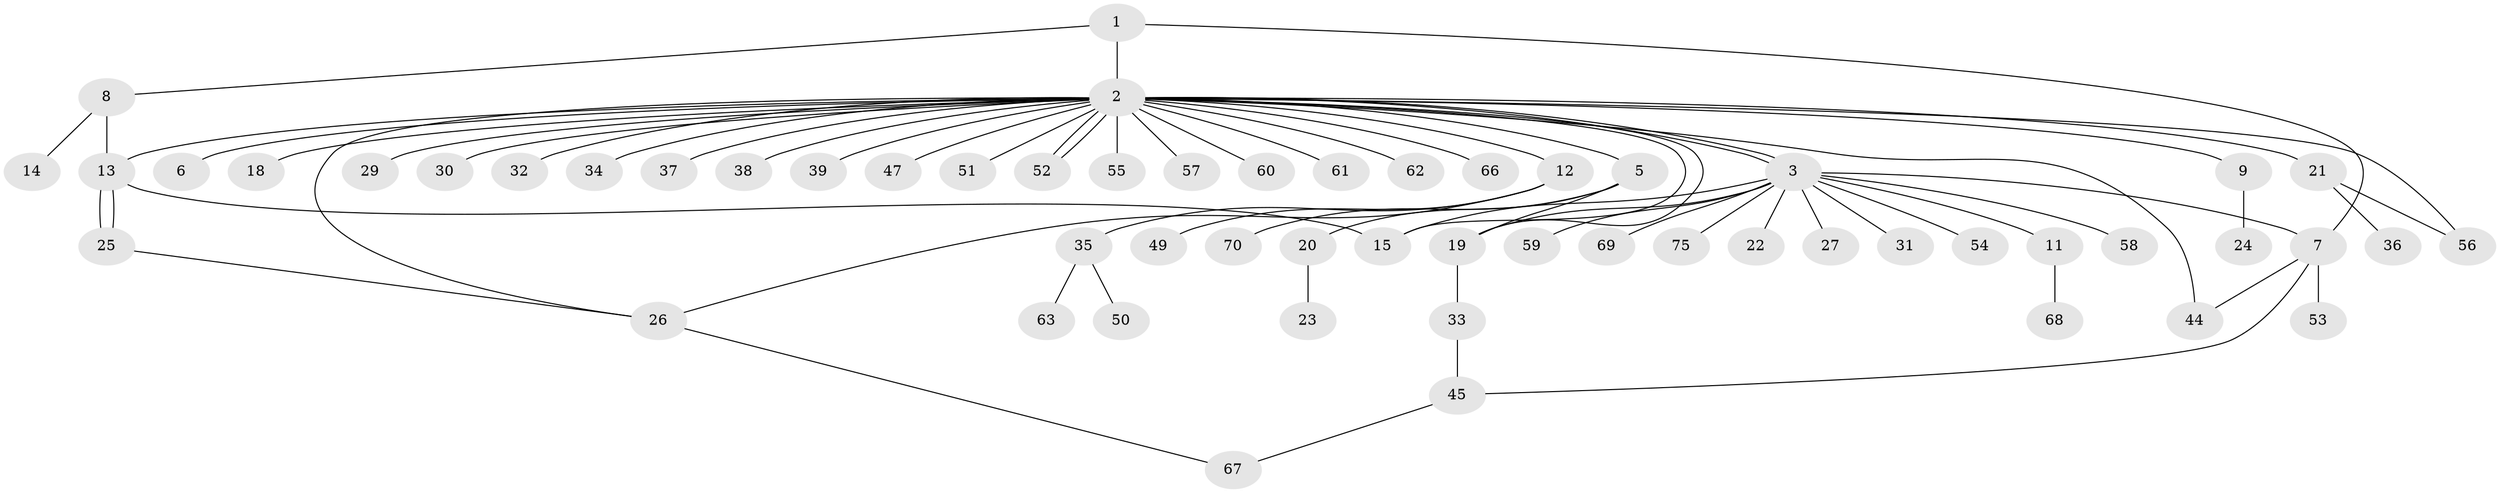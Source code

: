 // original degree distribution, {4: 0.09090909090909091, 25: 0.012987012987012988, 12: 0.012987012987012988, 11: 0.012987012987012988, 3: 0.09090909090909091, 1: 0.5584415584415584, 5: 0.025974025974025976, 2: 0.18181818181818182, 6: 0.012987012987012988}
// Generated by graph-tools (version 1.1) at 2025/11/02/27/25 16:11:09]
// undirected, 58 vertices, 72 edges
graph export_dot {
graph [start="1"]
  node [color=gray90,style=filled];
  1 [super="+46"];
  2 [super="+4"];
  3 [super="+10"];
  5 [super="+17"];
  6;
  7;
  8 [super="+42"];
  9;
  11;
  12 [super="+16"];
  13 [super="+41"];
  14;
  15 [super="+77"];
  18;
  19;
  20 [super="+74"];
  21 [super="+76"];
  22;
  23 [super="+64"];
  24 [super="+48"];
  25 [super="+40"];
  26 [super="+28"];
  27;
  29 [super="+72"];
  30;
  31 [super="+43"];
  32;
  33 [super="+65"];
  34;
  35;
  36;
  37;
  38;
  39;
  44;
  45;
  47;
  49;
  50;
  51;
  52;
  53;
  54;
  55;
  56 [super="+73"];
  57;
  58;
  59;
  60;
  61;
  62;
  63 [super="+71"];
  66;
  67;
  68;
  69;
  70;
  75;
  1 -- 2;
  1 -- 7;
  1 -- 8;
  2 -- 3;
  2 -- 3;
  2 -- 5;
  2 -- 9;
  2 -- 12;
  2 -- 18;
  2 -- 19;
  2 -- 21;
  2 -- 29;
  2 -- 30;
  2 -- 32;
  2 -- 34;
  2 -- 38;
  2 -- 39;
  2 -- 44;
  2 -- 47;
  2 -- 52;
  2 -- 52;
  2 -- 60;
  2 -- 66;
  2 -- 37;
  2 -- 6;
  2 -- 13;
  2 -- 51;
  2 -- 55;
  2 -- 57;
  2 -- 26;
  2 -- 61;
  2 -- 62;
  2 -- 56;
  2 -- 15;
  3 -- 7;
  3 -- 15;
  3 -- 22;
  3 -- 27;
  3 -- 31;
  3 -- 54;
  3 -- 59;
  3 -- 69;
  3 -- 75;
  3 -- 19;
  3 -- 11;
  3 -- 58;
  5 -- 20;
  5 -- 19;
  5 -- 70;
  7 -- 44;
  7 -- 45;
  7 -- 53;
  8 -- 13;
  8 -- 14;
  9 -- 24;
  11 -- 68;
  12 -- 26;
  12 -- 49;
  12 -- 35;
  13 -- 15;
  13 -- 25;
  13 -- 25;
  19 -- 33;
  20 -- 23;
  21 -- 36;
  21 -- 56;
  25 -- 26;
  26 -- 67;
  33 -- 45;
  35 -- 50;
  35 -- 63;
  45 -- 67;
}
